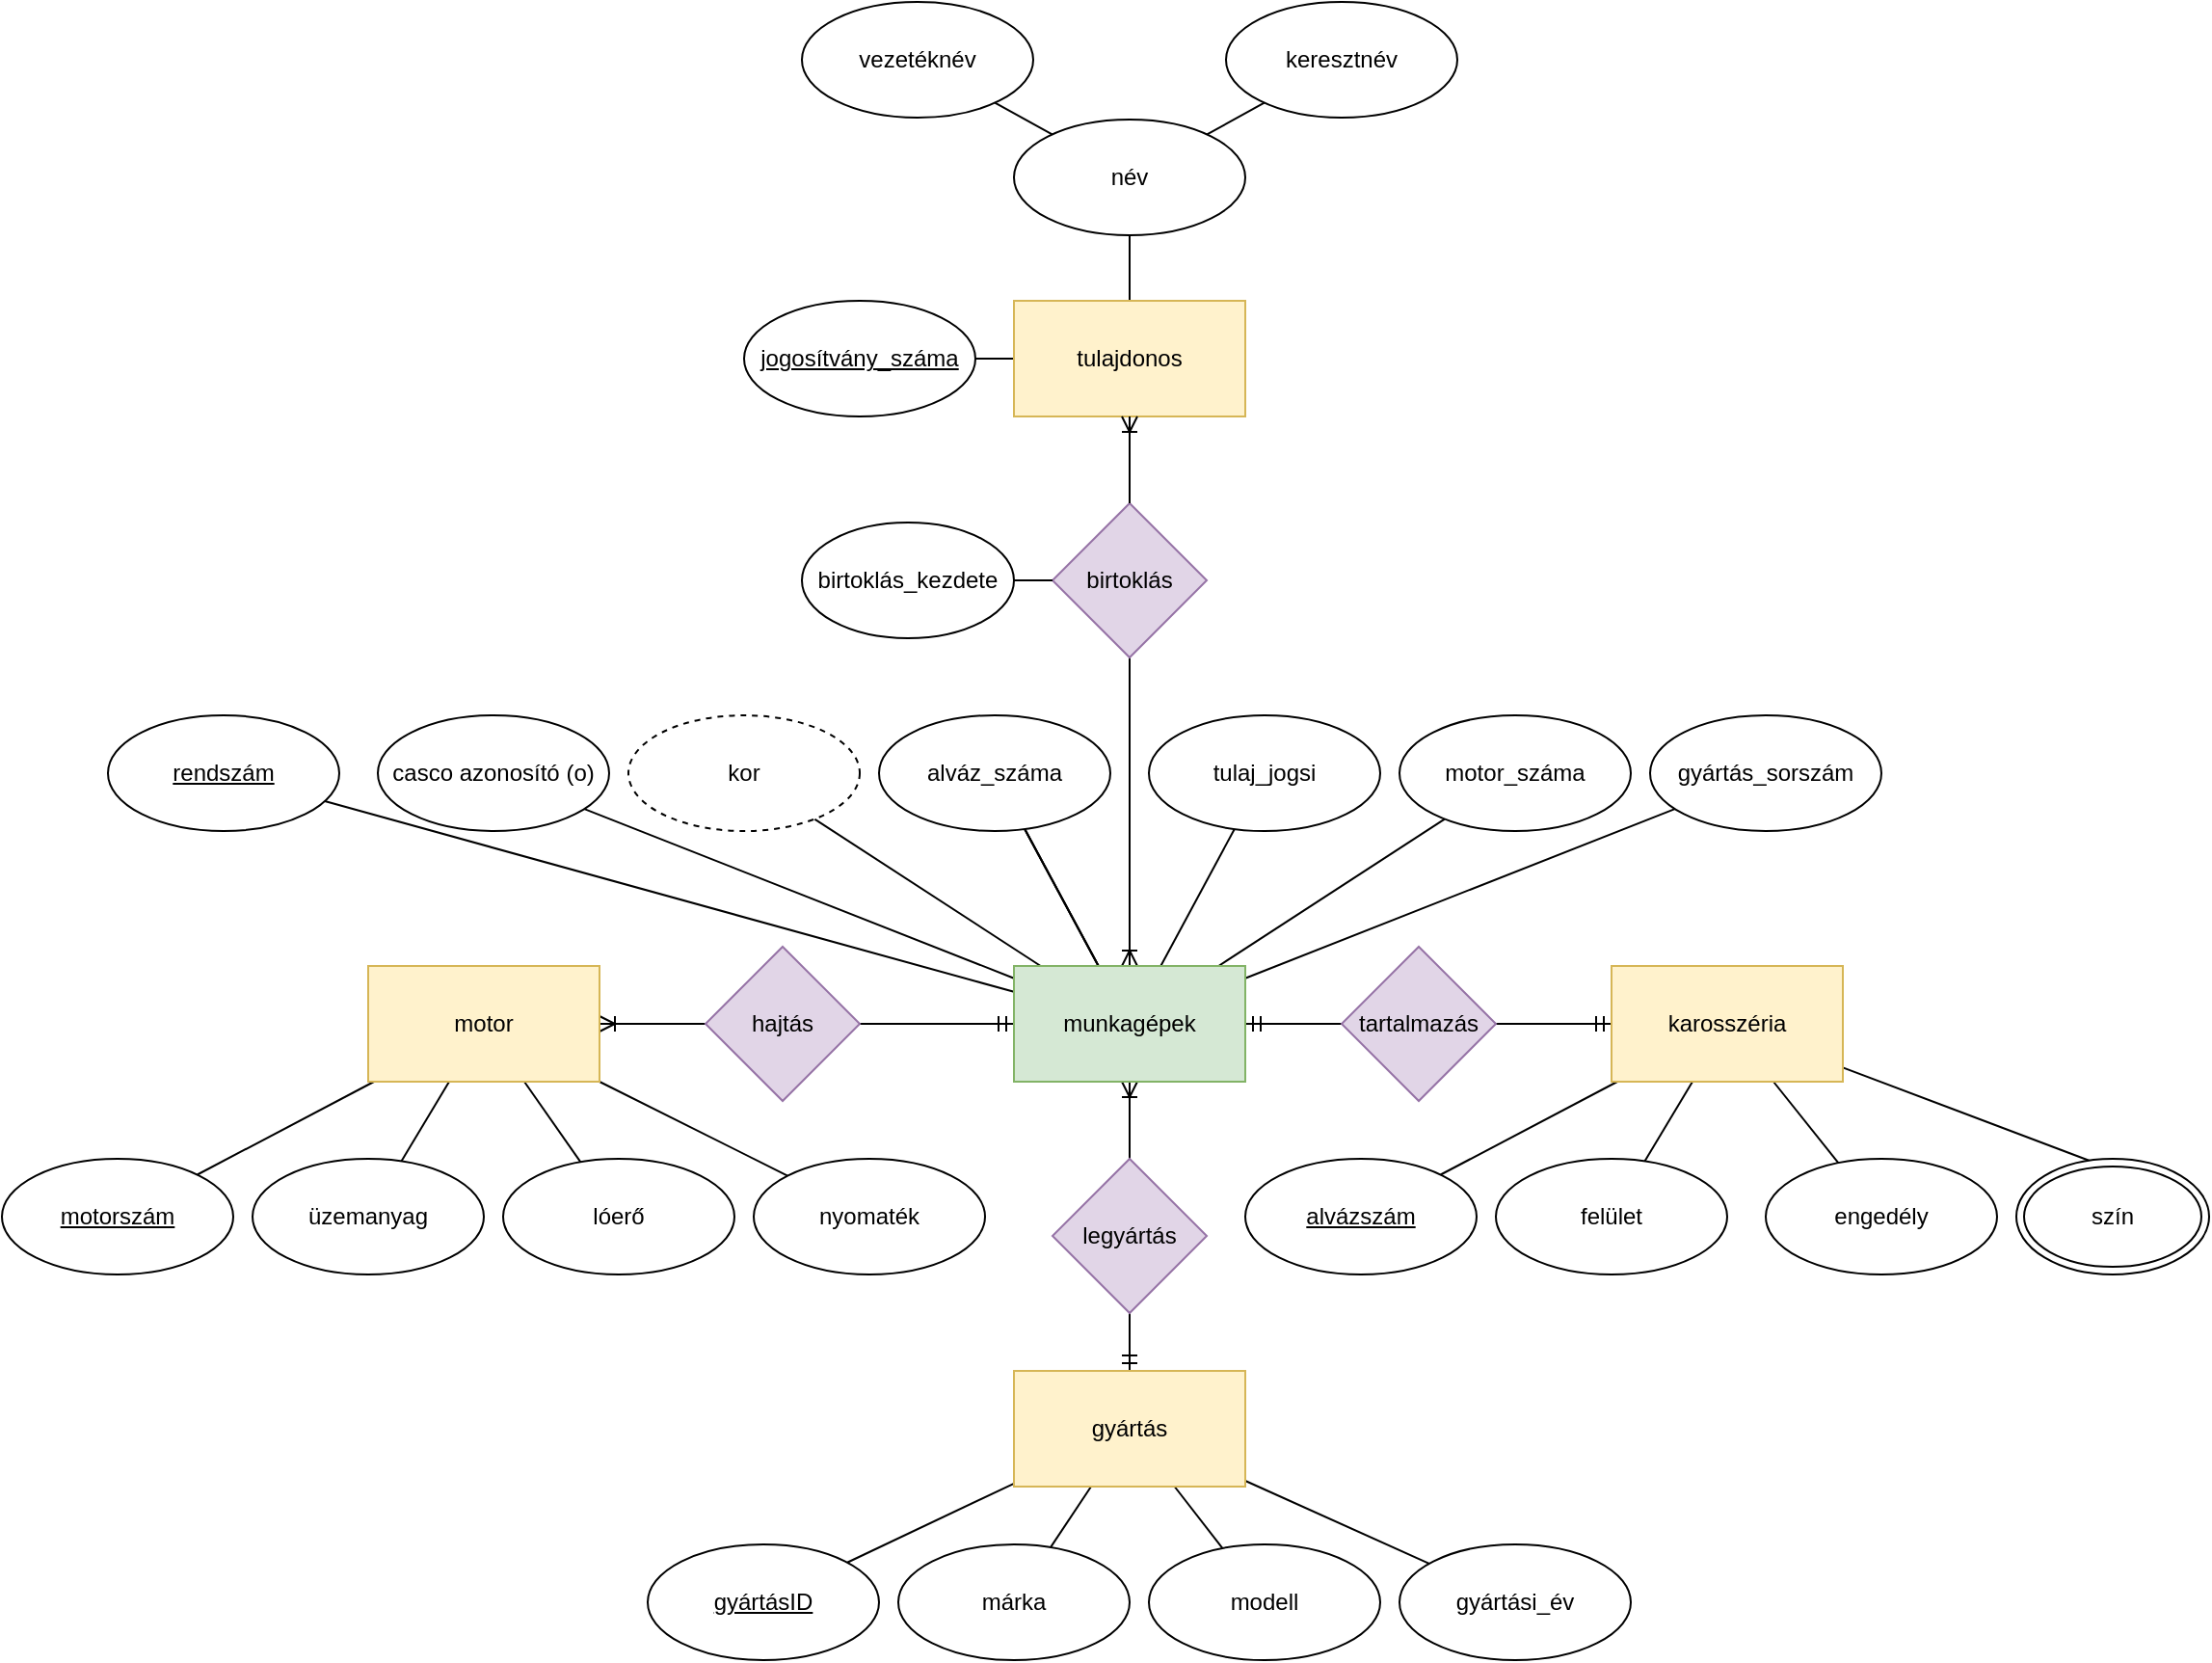 <mxfile version="25.0.3">
  <diagram id="ls4w6dlmkXlf1AVRSeKS" name="1 oldal">
    <mxGraphModel dx="2261" dy="1949" grid="1" gridSize="10" guides="1" tooltips="1" connect="1" arrows="1" fold="1" page="1" pageScale="1" pageWidth="827" pageHeight="1169" math="0" shadow="0">
      <root>
        <mxCell id="0" />
        <mxCell id="1" parent="0" />
        <mxCell id="JTYYkJW7ahCvb17KYF6b-3" value="" style="rounded=0;orthogonalLoop=1;jettySize=auto;html=1;endArrow=none;endFill=0;startArrow=ERoneToMany;startFill=0;" parent="1" source="JTYYkJW7ahCvb17KYF6b-1" target="JTYYkJW7ahCvb17KYF6b-2" edge="1">
          <mxGeometry relative="1" as="geometry" />
        </mxCell>
        <mxCell id="JTYYkJW7ahCvb17KYF6b-7" value="" style="edgeStyle=orthogonalEdgeStyle;rounded=0;orthogonalLoop=1;jettySize=auto;html=1;endArrow=none;endFill=0;startArrow=ERmandOne;startFill=0;" parent="1" source="JTYYkJW7ahCvb17KYF6b-1" target="JTYYkJW7ahCvb17KYF6b-6" edge="1">
          <mxGeometry relative="1" as="geometry" />
        </mxCell>
        <mxCell id="JTYYkJW7ahCvb17KYF6b-11" value="" style="edgeStyle=orthogonalEdgeStyle;rounded=0;orthogonalLoop=1;jettySize=auto;html=1;endArrow=none;endFill=0;startArrow=ERmandOne;startFill=0;" parent="1" source="JTYYkJW7ahCvb17KYF6b-1" target="JTYYkJW7ahCvb17KYF6b-10" edge="1">
          <mxGeometry relative="1" as="geometry" />
        </mxCell>
        <mxCell id="JTYYkJW7ahCvb17KYF6b-15" value="" style="edgeStyle=orthogonalEdgeStyle;rounded=0;orthogonalLoop=1;jettySize=auto;html=1;endArrow=none;endFill=0;startArrow=ERoneToMany;startFill=0;" parent="1" source="JTYYkJW7ahCvb17KYF6b-1" target="JTYYkJW7ahCvb17KYF6b-14" edge="1">
          <mxGeometry relative="1" as="geometry" />
        </mxCell>
        <mxCell id="JTYYkJW7ahCvb17KYF6b-19" value="" style="rounded=0;orthogonalLoop=1;jettySize=auto;html=1;endArrow=none;endFill=0;" parent="1" source="JTYYkJW7ahCvb17KYF6b-1" target="JTYYkJW7ahCvb17KYF6b-18" edge="1">
          <mxGeometry relative="1" as="geometry" />
        </mxCell>
        <mxCell id="JTYYkJW7ahCvb17KYF6b-21" value="" style="edgeStyle=none;rounded=0;orthogonalLoop=1;jettySize=auto;html=1;endArrow=none;endFill=0;" parent="1" source="JTYYkJW7ahCvb17KYF6b-1" target="JTYYkJW7ahCvb17KYF6b-20" edge="1">
          <mxGeometry relative="1" as="geometry" />
        </mxCell>
        <mxCell id="JTYYkJW7ahCvb17KYF6b-23" value="" style="edgeStyle=none;rounded=0;orthogonalLoop=1;jettySize=auto;html=1;endArrow=none;endFill=0;" parent="1" source="JTYYkJW7ahCvb17KYF6b-1" target="JTYYkJW7ahCvb17KYF6b-22" edge="1">
          <mxGeometry relative="1" as="geometry" />
        </mxCell>
        <mxCell id="JTYYkJW7ahCvb17KYF6b-25" value="" style="edgeStyle=none;rounded=0;orthogonalLoop=1;jettySize=auto;html=1;endArrow=none;endFill=0;" parent="1" source="JTYYkJW7ahCvb17KYF6b-1" target="JTYYkJW7ahCvb17KYF6b-24" edge="1">
          <mxGeometry relative="1" as="geometry" />
        </mxCell>
        <mxCell id="JTYYkJW7ahCvb17KYF6b-27" value="" style="edgeStyle=none;rounded=0;orthogonalLoop=1;jettySize=auto;html=1;endArrow=none;endFill=0;" parent="1" source="JTYYkJW7ahCvb17KYF6b-1" target="JTYYkJW7ahCvb17KYF6b-26" edge="1">
          <mxGeometry relative="1" as="geometry" />
        </mxCell>
        <mxCell id="JTYYkJW7ahCvb17KYF6b-29" value="" style="edgeStyle=none;rounded=0;orthogonalLoop=1;jettySize=auto;html=1;endArrow=none;endFill=0;" parent="1" source="JTYYkJW7ahCvb17KYF6b-1" target="JTYYkJW7ahCvb17KYF6b-28" edge="1">
          <mxGeometry relative="1" as="geometry" />
        </mxCell>
        <mxCell id="JTYYkJW7ahCvb17KYF6b-30" value="" style="edgeStyle=none;rounded=0;orthogonalLoop=1;jettySize=auto;html=1;endArrow=none;endFill=0;" parent="1" source="JTYYkJW7ahCvb17KYF6b-1" target="JTYYkJW7ahCvb17KYF6b-28" edge="1">
          <mxGeometry relative="1" as="geometry" />
        </mxCell>
        <mxCell id="JTYYkJW7ahCvb17KYF6b-31" value="" style="edgeStyle=none;rounded=0;orthogonalLoop=1;jettySize=auto;html=1;endArrow=none;endFill=0;" parent="1" source="JTYYkJW7ahCvb17KYF6b-1" target="JTYYkJW7ahCvb17KYF6b-28" edge="1">
          <mxGeometry relative="1" as="geometry" />
        </mxCell>
        <mxCell id="JTYYkJW7ahCvb17KYF6b-34" value="" style="edgeStyle=none;rounded=0;orthogonalLoop=1;jettySize=auto;html=1;endArrow=none;endFill=0;" parent="1" source="JTYYkJW7ahCvb17KYF6b-1" target="JTYYkJW7ahCvb17KYF6b-33" edge="1">
          <mxGeometry relative="1" as="geometry" />
        </mxCell>
        <mxCell id="JTYYkJW7ahCvb17KYF6b-1" value="munkagépek" style="rounded=0;whiteSpace=wrap;html=1;fillColor=#d5e8d4;strokeColor=#82b366;" parent="1" vertex="1">
          <mxGeometry x="350" y="360" width="120" height="60" as="geometry" />
        </mxCell>
        <mxCell id="JTYYkJW7ahCvb17KYF6b-2" value="birtoklás" style="rhombus;whiteSpace=wrap;html=1;rounded=0;fillColor=#e1d5e7;strokeColor=#9673a6;" parent="1" vertex="1">
          <mxGeometry x="370" y="120" width="80" height="80" as="geometry" />
        </mxCell>
        <mxCell id="JTYYkJW7ahCvb17KYF6b-36" value="" style="edgeStyle=none;rounded=0;orthogonalLoop=1;jettySize=auto;html=1;endArrow=none;endFill=0;" parent="1" source="JTYYkJW7ahCvb17KYF6b-4" target="JTYYkJW7ahCvb17KYF6b-35" edge="1">
          <mxGeometry relative="1" as="geometry" />
        </mxCell>
        <mxCell id="JTYYkJW7ahCvb17KYF6b-38" value="" style="edgeStyle=none;rounded=0;orthogonalLoop=1;jettySize=auto;html=1;endArrow=none;endFill=0;" parent="1" source="JTYYkJW7ahCvb17KYF6b-4" target="JTYYkJW7ahCvb17KYF6b-37" edge="1">
          <mxGeometry relative="1" as="geometry" />
        </mxCell>
        <mxCell id="JTYYkJW7ahCvb17KYF6b-4" value="tulajdonos" style="whiteSpace=wrap;html=1;rounded=0;fillColor=#fff2cc;strokeColor=#d6b656;" parent="1" vertex="1">
          <mxGeometry x="350" y="15" width="120" height="60" as="geometry" />
        </mxCell>
        <mxCell id="JTYYkJW7ahCvb17KYF6b-9" value="" style="edgeStyle=orthogonalEdgeStyle;rounded=0;orthogonalLoop=1;jettySize=auto;html=1;endArrow=ERmandOne;endFill=0;" parent="1" source="JTYYkJW7ahCvb17KYF6b-6" target="JTYYkJW7ahCvb17KYF6b-8" edge="1">
          <mxGeometry relative="1" as="geometry" />
        </mxCell>
        <mxCell id="JTYYkJW7ahCvb17KYF6b-6" value="tartalmazás" style="rhombus;whiteSpace=wrap;html=1;rounded=0;fillColor=#e1d5e7;strokeColor=#9673a6;" parent="1" vertex="1">
          <mxGeometry x="520" y="350" width="80" height="80" as="geometry" />
        </mxCell>
        <mxCell id="JTYYkJW7ahCvb17KYF6b-52" value="" style="edgeStyle=none;rounded=0;orthogonalLoop=1;jettySize=auto;html=1;endArrow=none;endFill=0;" parent="1" source="JTYYkJW7ahCvb17KYF6b-8" target="JTYYkJW7ahCvb17KYF6b-51" edge="1">
          <mxGeometry relative="1" as="geometry" />
        </mxCell>
        <mxCell id="JTYYkJW7ahCvb17KYF6b-54" value="" style="edgeStyle=none;rounded=0;orthogonalLoop=1;jettySize=auto;html=1;endArrow=none;endFill=0;" parent="1" source="JTYYkJW7ahCvb17KYF6b-8" target="JTYYkJW7ahCvb17KYF6b-53" edge="1">
          <mxGeometry relative="1" as="geometry" />
        </mxCell>
        <mxCell id="JTYYkJW7ahCvb17KYF6b-56" value="" style="edgeStyle=none;rounded=0;orthogonalLoop=1;jettySize=auto;html=1;endArrow=none;endFill=0;entryX=0.38;entryY=0.017;entryDx=0;entryDy=0;entryPerimeter=0;" parent="1" source="JTYYkJW7ahCvb17KYF6b-8" target="JTYYkJW7ahCvb17KYF6b-57" edge="1">
          <mxGeometry relative="1" as="geometry">
            <mxPoint x="1094.599" y="495.778" as="targetPoint" />
          </mxGeometry>
        </mxCell>
        <mxCell id="JTYYkJW7ahCvb17KYF6b-59" value="" style="edgeStyle=none;rounded=0;orthogonalLoop=1;jettySize=auto;html=1;endArrow=none;endFill=0;" parent="1" source="JTYYkJW7ahCvb17KYF6b-8" target="JTYYkJW7ahCvb17KYF6b-58" edge="1">
          <mxGeometry relative="1" as="geometry" />
        </mxCell>
        <mxCell id="JTYYkJW7ahCvb17KYF6b-8" value="karosszéria" style="whiteSpace=wrap;html=1;rounded=0;fillColor=#fff2cc;strokeColor=#d6b656;" parent="1" vertex="1">
          <mxGeometry x="660" y="360" width="120" height="60" as="geometry" />
        </mxCell>
        <mxCell id="JTYYkJW7ahCvb17KYF6b-13" value="" style="edgeStyle=orthogonalEdgeStyle;rounded=0;orthogonalLoop=1;jettySize=auto;html=1;endArrow=ERoneToMany;endFill=0;exitX=0;exitY=0.5;exitDx=0;exitDy=0;" parent="1" source="JTYYkJW7ahCvb17KYF6b-10" target="JTYYkJW7ahCvb17KYF6b-12" edge="1">
          <mxGeometry relative="1" as="geometry" />
        </mxCell>
        <mxCell id="JTYYkJW7ahCvb17KYF6b-10" value="hajtás" style="rhombus;whiteSpace=wrap;html=1;rounded=0;fillColor=#e1d5e7;strokeColor=#9673a6;" parent="1" vertex="1">
          <mxGeometry x="190" y="350" width="80" height="80" as="geometry" />
        </mxCell>
        <mxCell id="JTYYkJW7ahCvb17KYF6b-44" value="" style="edgeStyle=none;rounded=0;orthogonalLoop=1;jettySize=auto;html=1;endArrow=none;endFill=0;" parent="1" source="JTYYkJW7ahCvb17KYF6b-12" target="JTYYkJW7ahCvb17KYF6b-43" edge="1">
          <mxGeometry relative="1" as="geometry" />
        </mxCell>
        <mxCell id="JTYYkJW7ahCvb17KYF6b-46" value="" style="edgeStyle=none;rounded=0;orthogonalLoop=1;jettySize=auto;html=1;endArrow=none;endFill=0;" parent="1" source="JTYYkJW7ahCvb17KYF6b-12" target="JTYYkJW7ahCvb17KYF6b-45" edge="1">
          <mxGeometry relative="1" as="geometry" />
        </mxCell>
        <mxCell id="JTYYkJW7ahCvb17KYF6b-48" value="" style="edgeStyle=none;rounded=0;orthogonalLoop=1;jettySize=auto;html=1;endArrow=none;endFill=0;" parent="1" source="JTYYkJW7ahCvb17KYF6b-12" target="JTYYkJW7ahCvb17KYF6b-47" edge="1">
          <mxGeometry relative="1" as="geometry" />
        </mxCell>
        <mxCell id="JTYYkJW7ahCvb17KYF6b-50" value="" style="edgeStyle=none;rounded=0;orthogonalLoop=1;jettySize=auto;html=1;endArrow=none;endFill=0;" parent="1" source="JTYYkJW7ahCvb17KYF6b-12" target="JTYYkJW7ahCvb17KYF6b-49" edge="1">
          <mxGeometry relative="1" as="geometry" />
        </mxCell>
        <mxCell id="JTYYkJW7ahCvb17KYF6b-12" value="motor" style="whiteSpace=wrap;html=1;rounded=0;fillColor=#fff2cc;strokeColor=#d6b656;" parent="1" vertex="1">
          <mxGeometry x="15" y="360" width="120" height="60" as="geometry" />
        </mxCell>
        <mxCell id="JTYYkJW7ahCvb17KYF6b-17" value="" style="edgeStyle=orthogonalEdgeStyle;rounded=0;orthogonalLoop=1;jettySize=auto;html=1;endArrow=ERmandOne;endFill=0;entryX=0.5;entryY=0;entryDx=0;entryDy=0;" parent="1" source="JTYYkJW7ahCvb17KYF6b-14" target="JTYYkJW7ahCvb17KYF6b-16" edge="1">
          <mxGeometry relative="1" as="geometry" />
        </mxCell>
        <mxCell id="JTYYkJW7ahCvb17KYF6b-14" value="legyártás" style="rhombus;whiteSpace=wrap;html=1;rounded=0;fillColor=#e1d5e7;strokeColor=#9673a6;" parent="1" vertex="1">
          <mxGeometry x="370" y="460" width="80" height="80" as="geometry" />
        </mxCell>
        <mxCell id="JTYYkJW7ahCvb17KYF6b-61" value="" style="edgeStyle=none;rounded=0;orthogonalLoop=1;jettySize=auto;html=1;endArrow=none;endFill=0;" parent="1" source="JTYYkJW7ahCvb17KYF6b-16" target="JTYYkJW7ahCvb17KYF6b-60" edge="1">
          <mxGeometry relative="1" as="geometry" />
        </mxCell>
        <mxCell id="JTYYkJW7ahCvb17KYF6b-63" value="" style="edgeStyle=none;rounded=0;orthogonalLoop=1;jettySize=auto;html=1;endArrow=none;endFill=0;" parent="1" source="JTYYkJW7ahCvb17KYF6b-16" target="JTYYkJW7ahCvb17KYF6b-62" edge="1">
          <mxGeometry relative="1" as="geometry" />
        </mxCell>
        <mxCell id="JTYYkJW7ahCvb17KYF6b-65" value="" style="edgeStyle=none;rounded=0;orthogonalLoop=1;jettySize=auto;html=1;endArrow=none;endFill=0;" parent="1" source="JTYYkJW7ahCvb17KYF6b-16" target="JTYYkJW7ahCvb17KYF6b-64" edge="1">
          <mxGeometry relative="1" as="geometry" />
        </mxCell>
        <mxCell id="JTYYkJW7ahCvb17KYF6b-67" value="" style="edgeStyle=none;rounded=0;orthogonalLoop=1;jettySize=auto;html=1;endArrow=none;endFill=0;" parent="1" source="JTYYkJW7ahCvb17KYF6b-16" target="JTYYkJW7ahCvb17KYF6b-66" edge="1">
          <mxGeometry relative="1" as="geometry" />
        </mxCell>
        <mxCell id="JTYYkJW7ahCvb17KYF6b-16" value="gyártás" style="whiteSpace=wrap;html=1;rounded=0;fillColor=#fff2cc;strokeColor=#d6b656;" parent="1" vertex="1">
          <mxGeometry x="350" y="570" width="120" height="60" as="geometry" />
        </mxCell>
        <mxCell id="JTYYkJW7ahCvb17KYF6b-18" value="rendszám" style="ellipse;whiteSpace=wrap;html=1;rounded=0;fontStyle=4" parent="1" vertex="1">
          <mxGeometry x="-120" y="230" width="120" height="60" as="geometry" />
        </mxCell>
        <mxCell id="JTYYkJW7ahCvb17KYF6b-20" value="kor" style="ellipse;whiteSpace=wrap;html=1;rounded=0;dashed=1;" parent="1" vertex="1">
          <mxGeometry x="150" y="230" width="120" height="60" as="geometry" />
        </mxCell>
        <mxCell id="JTYYkJW7ahCvb17KYF6b-22" value="casco azonosító (o)" style="ellipse;whiteSpace=wrap;html=1;rounded=0;" parent="1" vertex="1">
          <mxGeometry x="20" y="230" width="120" height="60" as="geometry" />
        </mxCell>
        <mxCell id="JTYYkJW7ahCvb17KYF6b-24" value="tulaj_jogsi" style="ellipse;whiteSpace=wrap;html=1;rounded=0;strokeColor=default;" parent="1" vertex="1">
          <mxGeometry x="420" y="230" width="120" height="60" as="geometry" />
        </mxCell>
        <mxCell id="JTYYkJW7ahCvb17KYF6b-26" value="motor_száma" style="ellipse;whiteSpace=wrap;html=1;rounded=0;" parent="1" vertex="1">
          <mxGeometry x="550" y="230" width="120" height="60" as="geometry" />
        </mxCell>
        <mxCell id="JTYYkJW7ahCvb17KYF6b-28" value="alváz_száma" style="ellipse;whiteSpace=wrap;html=1;rounded=0;" parent="1" vertex="1">
          <mxGeometry x="280" y="230" width="120" height="60" as="geometry" />
        </mxCell>
        <mxCell id="JTYYkJW7ahCvb17KYF6b-33" value="gyártás_sorszám" style="ellipse;whiteSpace=wrap;html=1;rounded=0;" parent="1" vertex="1">
          <mxGeometry x="680" y="230" width="120" height="60" as="geometry" />
        </mxCell>
        <mxCell id="JTYYkJW7ahCvb17KYF6b-35" value="jogosítvány_száma" style="ellipse;whiteSpace=wrap;html=1;rounded=0;fontStyle=4" parent="1" vertex="1">
          <mxGeometry x="210" y="15" width="120" height="60" as="geometry" />
        </mxCell>
        <mxCell id="JTYYkJW7ahCvb17KYF6b-40" value="" style="edgeStyle=none;rounded=0;orthogonalLoop=1;jettySize=auto;html=1;endArrow=none;endFill=0;" parent="1" source="JTYYkJW7ahCvb17KYF6b-37" target="JTYYkJW7ahCvb17KYF6b-39" edge="1">
          <mxGeometry relative="1" as="geometry" />
        </mxCell>
        <mxCell id="JTYYkJW7ahCvb17KYF6b-42" value="" style="edgeStyle=none;rounded=0;orthogonalLoop=1;jettySize=auto;html=1;endArrow=none;endFill=0;" parent="1" source="JTYYkJW7ahCvb17KYF6b-37" target="JTYYkJW7ahCvb17KYF6b-41" edge="1">
          <mxGeometry relative="1" as="geometry" />
        </mxCell>
        <mxCell id="JTYYkJW7ahCvb17KYF6b-37" value="név" style="ellipse;whiteSpace=wrap;html=1;rounded=0;" parent="1" vertex="1">
          <mxGeometry x="350" y="-79" width="120" height="60" as="geometry" />
        </mxCell>
        <mxCell id="JTYYkJW7ahCvb17KYF6b-39" value="vezetéknév" style="ellipse;whiteSpace=wrap;html=1;rounded=0;" parent="1" vertex="1">
          <mxGeometry x="240" y="-140" width="120" height="60" as="geometry" />
        </mxCell>
        <mxCell id="JTYYkJW7ahCvb17KYF6b-41" value="keresztnév" style="ellipse;whiteSpace=wrap;html=1;rounded=0;" parent="1" vertex="1">
          <mxGeometry x="460" y="-140" width="120" height="60" as="geometry" />
        </mxCell>
        <mxCell id="JTYYkJW7ahCvb17KYF6b-43" value="motorszám" style="ellipse;whiteSpace=wrap;html=1;rounded=0;fontStyle=4" parent="1" vertex="1">
          <mxGeometry x="-175" y="460" width="120" height="60" as="geometry" />
        </mxCell>
        <mxCell id="JTYYkJW7ahCvb17KYF6b-45" value="üzemanyag" style="ellipse;whiteSpace=wrap;html=1;rounded=0;" parent="1" vertex="1">
          <mxGeometry x="-45" y="460" width="120" height="60" as="geometry" />
        </mxCell>
        <mxCell id="JTYYkJW7ahCvb17KYF6b-47" value="nyomaték" style="ellipse;whiteSpace=wrap;html=1;rounded=0;" parent="1" vertex="1">
          <mxGeometry x="215" y="460" width="120" height="60" as="geometry" />
        </mxCell>
        <mxCell id="JTYYkJW7ahCvb17KYF6b-49" value="lóerő" style="ellipse;whiteSpace=wrap;html=1;rounded=0;" parent="1" vertex="1">
          <mxGeometry x="85" y="460" width="120" height="60" as="geometry" />
        </mxCell>
        <mxCell id="JTYYkJW7ahCvb17KYF6b-51" value="alvázszám" style="ellipse;whiteSpace=wrap;html=1;rounded=0;fontStyle=4" parent="1" vertex="1">
          <mxGeometry x="470" y="460" width="120" height="60" as="geometry" />
        </mxCell>
        <mxCell id="JTYYkJW7ahCvb17KYF6b-53" value="felület" style="ellipse;whiteSpace=wrap;html=1;rounded=0;" parent="1" vertex="1">
          <mxGeometry x="600" y="460" width="120" height="60" as="geometry" />
        </mxCell>
        <mxCell id="JTYYkJW7ahCvb17KYF6b-57" value="szín" style="ellipse;shape=doubleEllipse;whiteSpace=wrap;html=1;strokeColor=default;" parent="1" vertex="1">
          <mxGeometry x="870" y="460" width="100" height="60" as="geometry" />
        </mxCell>
        <mxCell id="JTYYkJW7ahCvb17KYF6b-58" value="engedély" style="ellipse;whiteSpace=wrap;html=1;rounded=0;" parent="1" vertex="1">
          <mxGeometry x="740" y="460" width="120" height="60" as="geometry" />
        </mxCell>
        <mxCell id="JTYYkJW7ahCvb17KYF6b-60" value="gyártásID" style="ellipse;whiteSpace=wrap;html=1;rounded=0;fontStyle=4" parent="1" vertex="1">
          <mxGeometry x="160" y="660" width="120" height="60" as="geometry" />
        </mxCell>
        <mxCell id="JTYYkJW7ahCvb17KYF6b-62" value="márka" style="ellipse;whiteSpace=wrap;html=1;rounded=0;" parent="1" vertex="1">
          <mxGeometry x="290" y="660" width="120" height="60" as="geometry" />
        </mxCell>
        <mxCell id="JTYYkJW7ahCvb17KYF6b-64" value="gyártási_év" style="ellipse;whiteSpace=wrap;html=1;rounded=0;" parent="1" vertex="1">
          <mxGeometry x="550" y="660" width="120" height="60" as="geometry" />
        </mxCell>
        <mxCell id="JTYYkJW7ahCvb17KYF6b-66" value="modell" style="ellipse;whiteSpace=wrap;html=1;rounded=0;" parent="1" vertex="1">
          <mxGeometry x="420" y="660" width="120" height="60" as="geometry" />
        </mxCell>
        <mxCell id="vsMyAgimUWC13UNQaLvP-1" value="birtoklás_kezdete" style="ellipse;whiteSpace=wrap;html=1;rounded=0;" parent="1" vertex="1">
          <mxGeometry x="240" y="130" width="110" height="60" as="geometry" />
        </mxCell>
        <mxCell id="vsMyAgimUWC13UNQaLvP-3" value="" style="endArrow=none;html=1;rounded=0;entryX=0;entryY=0.5;entryDx=0;entryDy=0;exitX=1;exitY=0.5;exitDx=0;exitDy=0;" parent="1" source="vsMyAgimUWC13UNQaLvP-1" target="JTYYkJW7ahCvb17KYF6b-2" edge="1">
          <mxGeometry width="50" height="50" relative="1" as="geometry">
            <mxPoint x="410" y="280" as="sourcePoint" />
            <mxPoint x="460" y="230" as="targetPoint" />
          </mxGeometry>
        </mxCell>
        <mxCell id="2" value="" style="rounded=0;orthogonalLoop=1;jettySize=auto;html=1;endArrow=none;endFill=0;startArrow=ERoneToMany;startFill=0;exitX=0.5;exitY=1;exitDx=0;exitDy=0;" parent="1" source="JTYYkJW7ahCvb17KYF6b-4" edge="1">
          <mxGeometry relative="1" as="geometry">
            <mxPoint x="409.71" y="45" as="sourcePoint" />
            <mxPoint x="410" y="120" as="targetPoint" />
          </mxGeometry>
        </mxCell>
      </root>
    </mxGraphModel>
  </diagram>
</mxfile>
